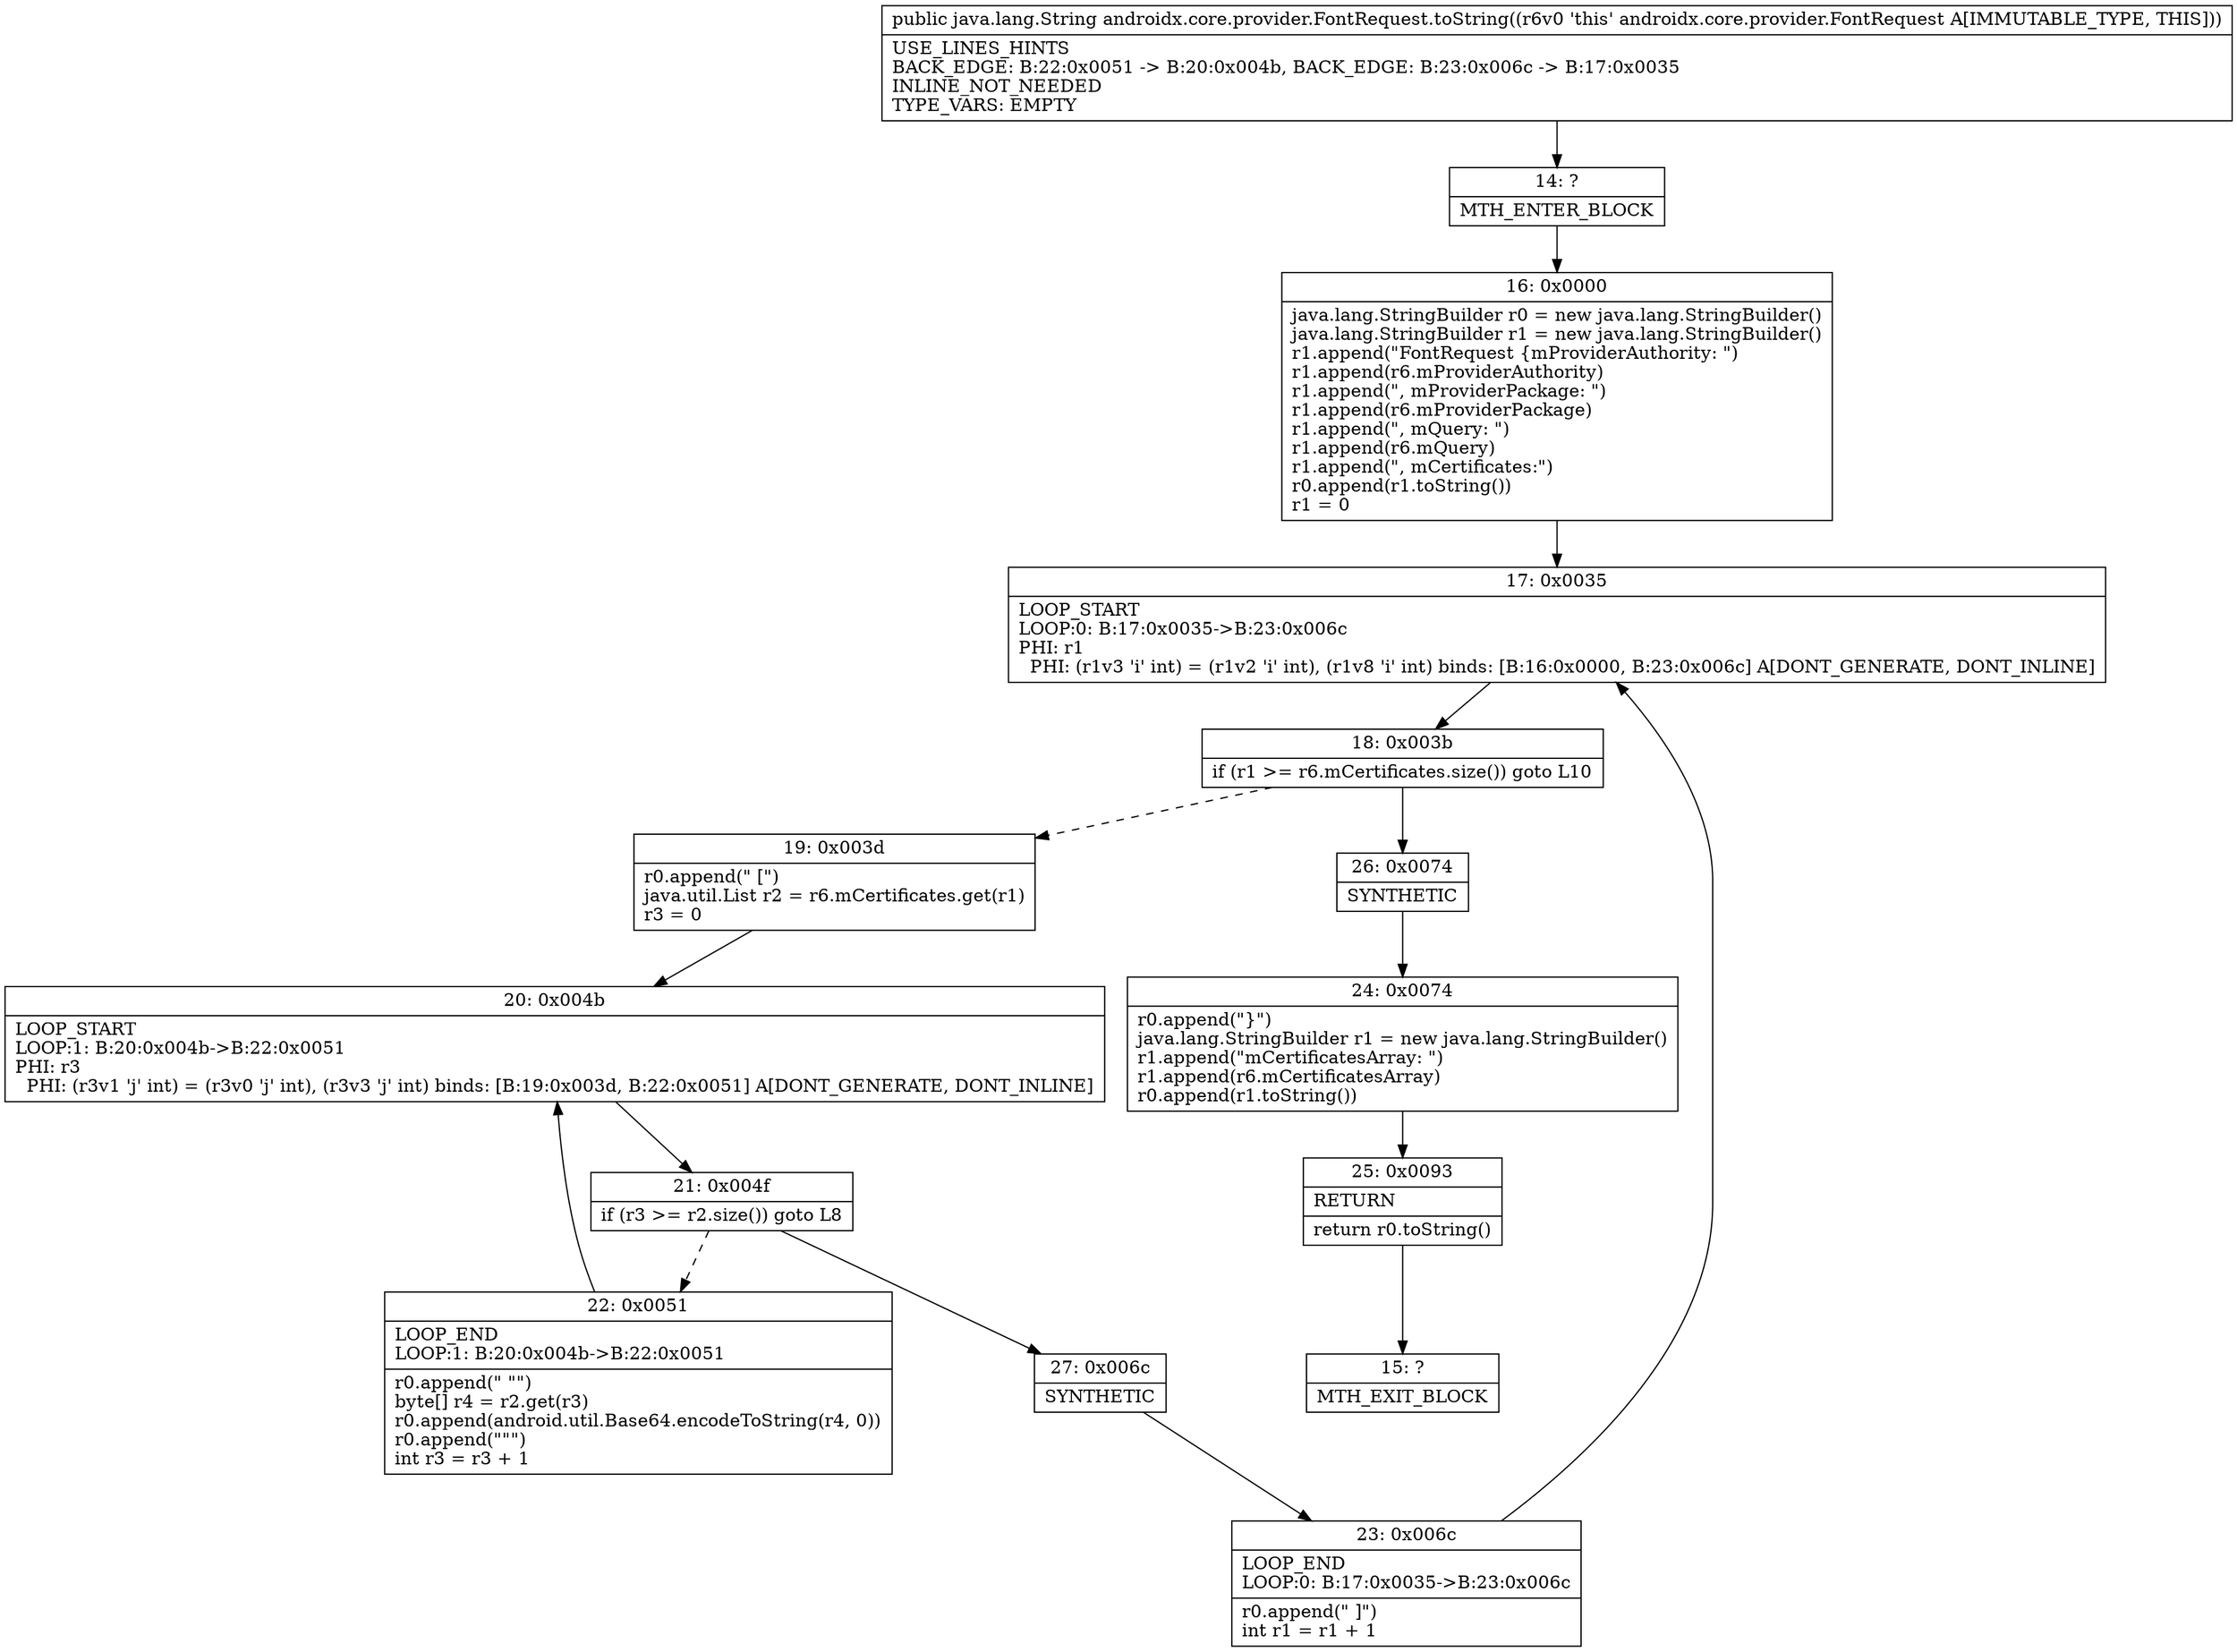 digraph "CFG forandroidx.core.provider.FontRequest.toString()Ljava\/lang\/String;" {
Node_14 [shape=record,label="{14\:\ ?|MTH_ENTER_BLOCK\l}"];
Node_16 [shape=record,label="{16\:\ 0x0000|java.lang.StringBuilder r0 = new java.lang.StringBuilder()\ljava.lang.StringBuilder r1 = new java.lang.StringBuilder()\lr1.append(\"FontRequest \{mProviderAuthority: \")\lr1.append(r6.mProviderAuthority)\lr1.append(\", mProviderPackage: \")\lr1.append(r6.mProviderPackage)\lr1.append(\", mQuery: \")\lr1.append(r6.mQuery)\lr1.append(\", mCertificates:\")\lr0.append(r1.toString())\lr1 = 0\l}"];
Node_17 [shape=record,label="{17\:\ 0x0035|LOOP_START\lLOOP:0: B:17:0x0035\-\>B:23:0x006c\lPHI: r1 \l  PHI: (r1v3 'i' int) = (r1v2 'i' int), (r1v8 'i' int) binds: [B:16:0x0000, B:23:0x006c] A[DONT_GENERATE, DONT_INLINE]\l}"];
Node_18 [shape=record,label="{18\:\ 0x003b|if (r1 \>= r6.mCertificates.size()) goto L10\l}"];
Node_19 [shape=record,label="{19\:\ 0x003d|r0.append(\" [\")\ljava.util.List r2 = r6.mCertificates.get(r1)\lr3 = 0\l}"];
Node_20 [shape=record,label="{20\:\ 0x004b|LOOP_START\lLOOP:1: B:20:0x004b\-\>B:22:0x0051\lPHI: r3 \l  PHI: (r3v1 'j' int) = (r3v0 'j' int), (r3v3 'j' int) binds: [B:19:0x003d, B:22:0x0051] A[DONT_GENERATE, DONT_INLINE]\l}"];
Node_21 [shape=record,label="{21\:\ 0x004f|if (r3 \>= r2.size()) goto L8\l}"];
Node_22 [shape=record,label="{22\:\ 0x0051|LOOP_END\lLOOP:1: B:20:0x004b\-\>B:22:0x0051\l|r0.append(\" \"\")\lbyte[] r4 = r2.get(r3)\lr0.append(android.util.Base64.encodeToString(r4, 0))\lr0.append(\"\"\")\lint r3 = r3 + 1\l}"];
Node_27 [shape=record,label="{27\:\ 0x006c|SYNTHETIC\l}"];
Node_23 [shape=record,label="{23\:\ 0x006c|LOOP_END\lLOOP:0: B:17:0x0035\-\>B:23:0x006c\l|r0.append(\" ]\")\lint r1 = r1 + 1\l}"];
Node_26 [shape=record,label="{26\:\ 0x0074|SYNTHETIC\l}"];
Node_24 [shape=record,label="{24\:\ 0x0074|r0.append(\"\}\")\ljava.lang.StringBuilder r1 = new java.lang.StringBuilder()\lr1.append(\"mCertificatesArray: \")\lr1.append(r6.mCertificatesArray)\lr0.append(r1.toString())\l}"];
Node_25 [shape=record,label="{25\:\ 0x0093|RETURN\l|return r0.toString()\l}"];
Node_15 [shape=record,label="{15\:\ ?|MTH_EXIT_BLOCK\l}"];
MethodNode[shape=record,label="{public java.lang.String androidx.core.provider.FontRequest.toString((r6v0 'this' androidx.core.provider.FontRequest A[IMMUTABLE_TYPE, THIS]))  | USE_LINES_HINTS\lBACK_EDGE: B:22:0x0051 \-\> B:20:0x004b, BACK_EDGE: B:23:0x006c \-\> B:17:0x0035\lINLINE_NOT_NEEDED\lTYPE_VARS: EMPTY\l}"];
MethodNode -> Node_14;Node_14 -> Node_16;
Node_16 -> Node_17;
Node_17 -> Node_18;
Node_18 -> Node_19[style=dashed];
Node_18 -> Node_26;
Node_19 -> Node_20;
Node_20 -> Node_21;
Node_21 -> Node_22[style=dashed];
Node_21 -> Node_27;
Node_22 -> Node_20;
Node_27 -> Node_23;
Node_23 -> Node_17;
Node_26 -> Node_24;
Node_24 -> Node_25;
Node_25 -> Node_15;
}

